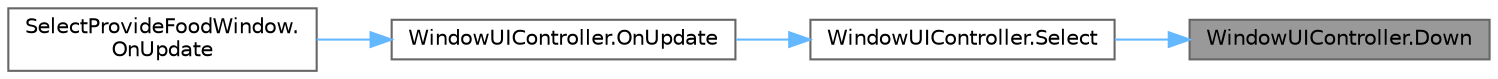 digraph "WindowUIController.Down"
{
 // LATEX_PDF_SIZE
  bgcolor="transparent";
  edge [fontname=Helvetica,fontsize=10,labelfontname=Helvetica,labelfontsize=10];
  node [fontname=Helvetica,fontsize=10,shape=box,height=0.2,width=0.4];
  rankdir="RL";
  Node1 [id="Node000001",label="WindowUIController.Down",height=0.2,width=0.4,color="gray40", fillcolor="grey60", style="filled", fontcolor="black",tooltip=" "];
  Node1 -> Node2 [id="edge1_Node000001_Node000002",dir="back",color="steelblue1",style="solid",tooltip=" "];
  Node2 [id="Node000002",label="WindowUIController.Select",height=0.2,width=0.4,color="grey40", fillcolor="white", style="filled",URL="$class_window_u_i_controller.html#acaedd3b56c31e4eb070a5fc9c2242b12",tooltip=" "];
  Node2 -> Node3 [id="edge2_Node000002_Node000003",dir="back",color="steelblue1",style="solid",tooltip=" "];
  Node3 [id="Node000003",label="WindowUIController.OnUpdate",height=0.2,width=0.4,color="grey40", fillcolor="white", style="filled",URL="$class_window_u_i_controller.html#a883d549975cad2ed0e98c77dc39b0a5f",tooltip="実行処理"];
  Node3 -> Node4 [id="edge3_Node000003_Node000004",dir="back",color="steelblue1",style="solid",tooltip=" "];
  Node4 [id="Node000004",label="SelectProvideFoodWindow.\lOnUpdate",height=0.2,width=0.4,color="grey40", fillcolor="white", style="filled",URL="$class_select_provide_food_window.html#a9994b3692d49bf950d236f8505bfaeb5",tooltip=" "];
}
